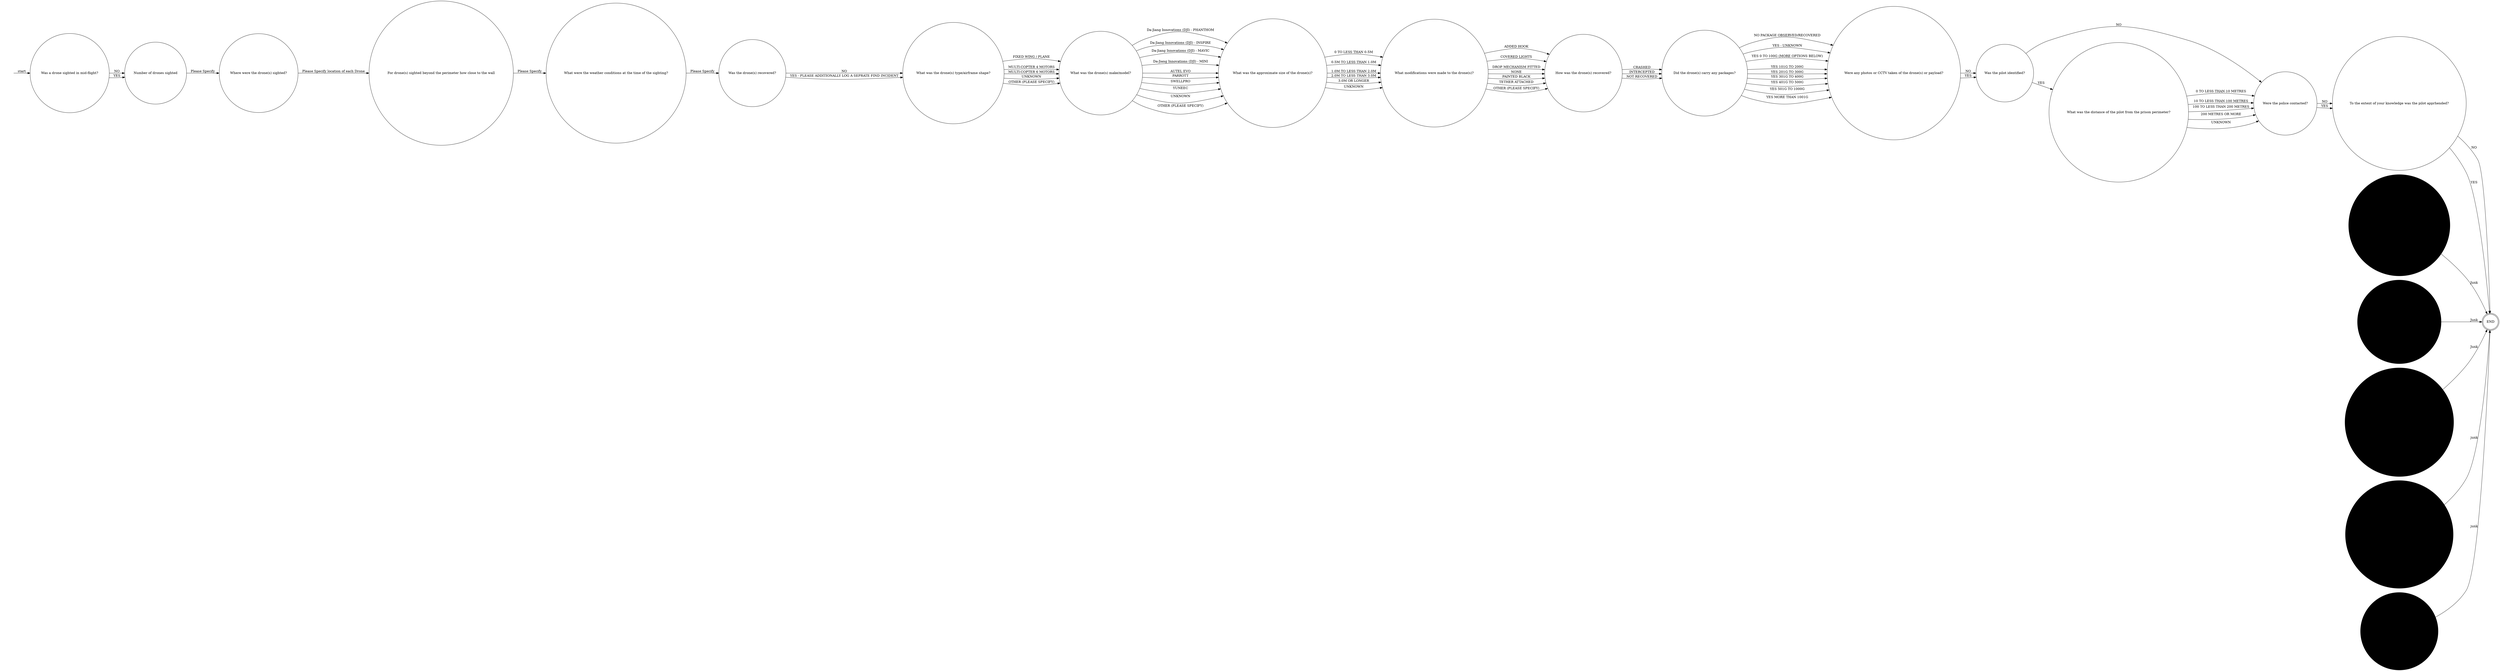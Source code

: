 digraph DRONE_SIGHTING {  rankdir=LR;
  node [shape = circle];
  START_NODE [label="", shape=none];
  START_NODE -> 69179 [label = "start"];
  END_NODE [label="END", shape="doublecircle"];
  69179 [label = "Was a drone sighted in mid-flight?"];
  69179 -> 69180 [label = "NO"];
  69179 -> 69180 [label = "YES"];
  69180 [label = "Number of drones sighted"];
  69180 -> 69181 [label = "Please Specify"];
  69181 [label = "Where were the drone(s) sighted?"];
  69181 -> 69182 [label = "Please Specify location of each Drone"];
  69182 [label = "For drone(s) sighted beyond the perimeter how close to the wall"];
  69182 -> 69183 [label = "Please Specify"];
  69183 [label = "What were the weather conditions at the time of the sighting?"];
  69183 -> 69184 [label = "Please Specify"];
  69184 [label = "Was the drone(s) recovered?"];
  69184 -> 69190 [label = "NO"];
  69184 -> 69190 [label = "YES - PLEASE ADDITIONALLY LOG A SEPRATE FIND INCIDENT"];
  69185 [label = "What was the drone(s) type/airframe shape?", style="filled", color="#DDD"];
  69185 -> END_NODE [label = "Junk"];
  69186 [label = "What was the drone(s) make/model?", style="filled", color="#DDD"];
  69186 -> END_NODE [label = "Junk"];
  69187 [label = "What was the approximate size of the drone(s)?", style="filled", color="#DDD"];
  69187 -> END_NODE [label = "Junk", style="filled", color="#DDD"];
  69188 [label = "What modifications were made to the drone(s)?", style="filled", color="#DDD"];
  69188 -> END_NODE [label = "junk"];
  69189 [label = "How was the drone(s) recovered?", style="filled", color="#DDD"];
  69189 -> END_NODE [label = "junk"];
  69190 [label = "What was the drone(s) type/airframe shape?"];
  69190 -> 69191 [label = "FIXED WING / PLANE"];
  69190 -> 69191 [label = "MULTI-COPTER 4 MOTORS"];
  69190 -> 69191 [label = "MULTI-COPTER 6 MOTORS"];
  69190 -> 69191 [label = "UNKNOWN"];
  69190 -> 69191 [label = "OTHER (PLEASE SPECIFY)"];
  69191 [label = "What was the drone(s) make/model?"];
  69191 -> 69192 [label = "Da-Jiang Innovations (DJI) - PHANTHOM"];
  69191 -> 69192 [label = "Da-Jiang Innovations (DJI) - INSPIRE"];
  69191 -> 69192 [label = "Da-Jiang Innovations (DJI) - MAVIC"];
  69191 -> 69192 [label = "Da-Jiang Innovations (DJI) - MINI"];
  69191 -> 69192 [label = "AUTEL EVO"];
  69191 -> 69192 [label = "PARROTT"];
  69191 -> 69192 [label = "SWELLPRO"];
  69191 -> 69192 [label = "YUNEEC"];
  69191 -> 69192 [label = "UNKNOWN"];
  69191 -> 69192 [label = "OTHER (PLEASE SPECIFY)"];
  69192 [label = "What was the approximate size of the drone(s)?"];
  69192 -> 69193 [label = "0 TO LESS THAN 0.5M"];
  69192 -> 69193 [label = "0.5M TO LESS THAN 1.0M"];
  69192 -> 69193 [label = "1.0M TO LESS THAN 2.0M"];
  69192 -> 69193 [label = "2.0M TO LESS THAN 3.0M"];
  69192 -> 69193 [label = "3.0M OR LONGER"];
  69192 -> 69193 [label = "UNKNOWN"];
  69193 [label = "What modifications were made to the drone(s)?"];
  69193 -> 69194 [label = "ADDED HOOK"];
  69193 -> 69194 [label = "COVERED LIGHTS"];
  69193 -> 69194 [label = "DROP MECHANISM FITTED"];
  69193 -> 69194 [label = "NONE"];
  69193 -> 69194 [label = "PAINTED BLACK"];
  69193 -> 69194 [label = "TETHER ATTACHED"];
  69193 -> 69194 [label = "OTHER (PLEASE SPECIFY)"];
  69194 [label = "How was the drone(s) recovered?"];
  69194 -> 69195 [label = "CRASHED"];
  69194 -> 69195 [label = "INTERCEPTED"];
  69194 -> 69195 [label = "NOT RECOVERED"];
  69195 [label = "Did the drone(s) carry any packages?"];
  69195 -> 69196 [label = "NO PACKAGE OBSERVED/RECOVERED"];
  69195 -> 69196 [label = "YES - UNKNOWN"];
  69195 -> 69196 [label = "YES 0 TO 100G (MORE OPTIONS BELOW)"];
  69195 -> 69196 [label = "YES 101G TO 200G"];
  69195 -> 69196 [label = "YES 201G TO 300G"];
  69195 -> 69196 [label = "YES 301G TO 400G"];
  69195 -> 69196 [label = "YES 401G TO 500G"];
  69195 -> 69196 [label = "YES 501G TO 1000G"];
  69195 -> 69196 [label = "YES MORE THAN 1001G"];
  69196 [label = "Were any photos or CCTV taken of the drone(s) or payload?"];
  69196 -> 69197 [label = "NO"];
  69196 -> 69197 [label = "YES"];
  69197 [label = "Was the pilot identified?"];
  69197 -> 69199 [label = "NO"];
  69197 -> 69198 [label = "YES"];
  69198 [label = "What was the distance of the pilot from the prison perimeter?"];
  69198 -> 69199 [label = "0 TO LESS THAN 10 METRES"];
  69198 -> 69199 [label = "10 TO LESS THAN 100 METRES"];
  69198 -> 69199 [label = "100 TO LESS THAN 200 METRES"];
  69198 -> 69199 [label = "200 METRES OR MORE"];
  69198 -> 69199 [label = "UNKNOWN"];
  69199 [label = "Were the police contacted?"];
  69199 -> 69200 [label = "NO"];
  69199 -> 69200 [label = "YES"];
  69200 [label = "To the extent of your knowledge was the pilot apprhended?"];
  69200 -> END_NODE [label = "NO"];
  69200 -> END_NODE [label = "YES"];
}
